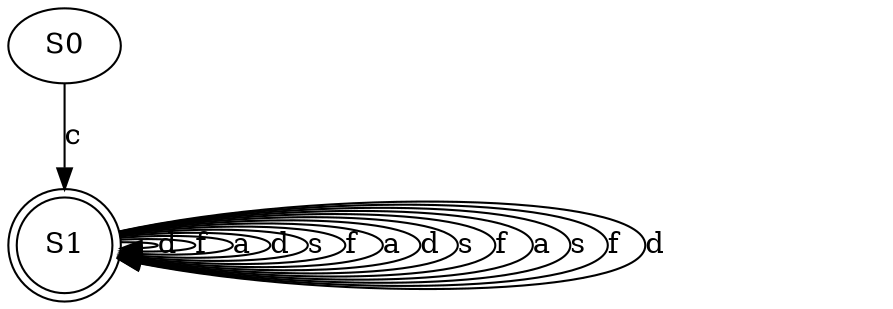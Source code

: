 digraph G {S0->S1 [label="c"]
S1->S1 [label="d"]
S1->S1 [label="f"]
S1->S1 [label="a"]
S1->S1 [label="d"]
S1->S1 [label="s"]
S1->S1 [label="f"]
S1->S1 [label="a"]
S1->S1 [label="d"]
S1->S1 [label="s"]
S1->S1 [label="f"]
S1->S1 [label="a"]
S1->S1 [label="s"]
S1->S1 [label="f"]
S1->S1 [label="d"]
S1[shape="doublecircle"]
}